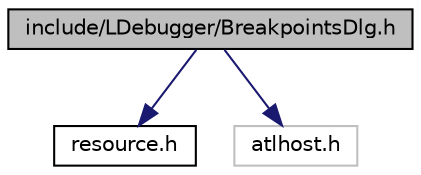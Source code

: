 digraph G
{
  edge [fontname="Helvetica",fontsize="10",labelfontname="Helvetica",labelfontsize="10"];
  node [fontname="Helvetica",fontsize="10",shape=record];
  Node1 [label="include/LDebugger/BreakpointsDlg.h",height=0.2,width=0.4,color="black", fillcolor="grey75", style="filled" fontcolor="black"];
  Node1 -> Node2 [color="midnightblue",fontsize="10",style="solid",fontname="Helvetica"];
  Node2 [label="resource.h",height=0.2,width=0.4,color="black", fillcolor="white", style="filled",URL="$_l_debugger_2resource_8h.html"];
  Node1 -> Node3 [color="midnightblue",fontsize="10",style="solid",fontname="Helvetica"];
  Node3 [label="atlhost.h",height=0.2,width=0.4,color="grey75", fillcolor="white", style="filled"];
}
